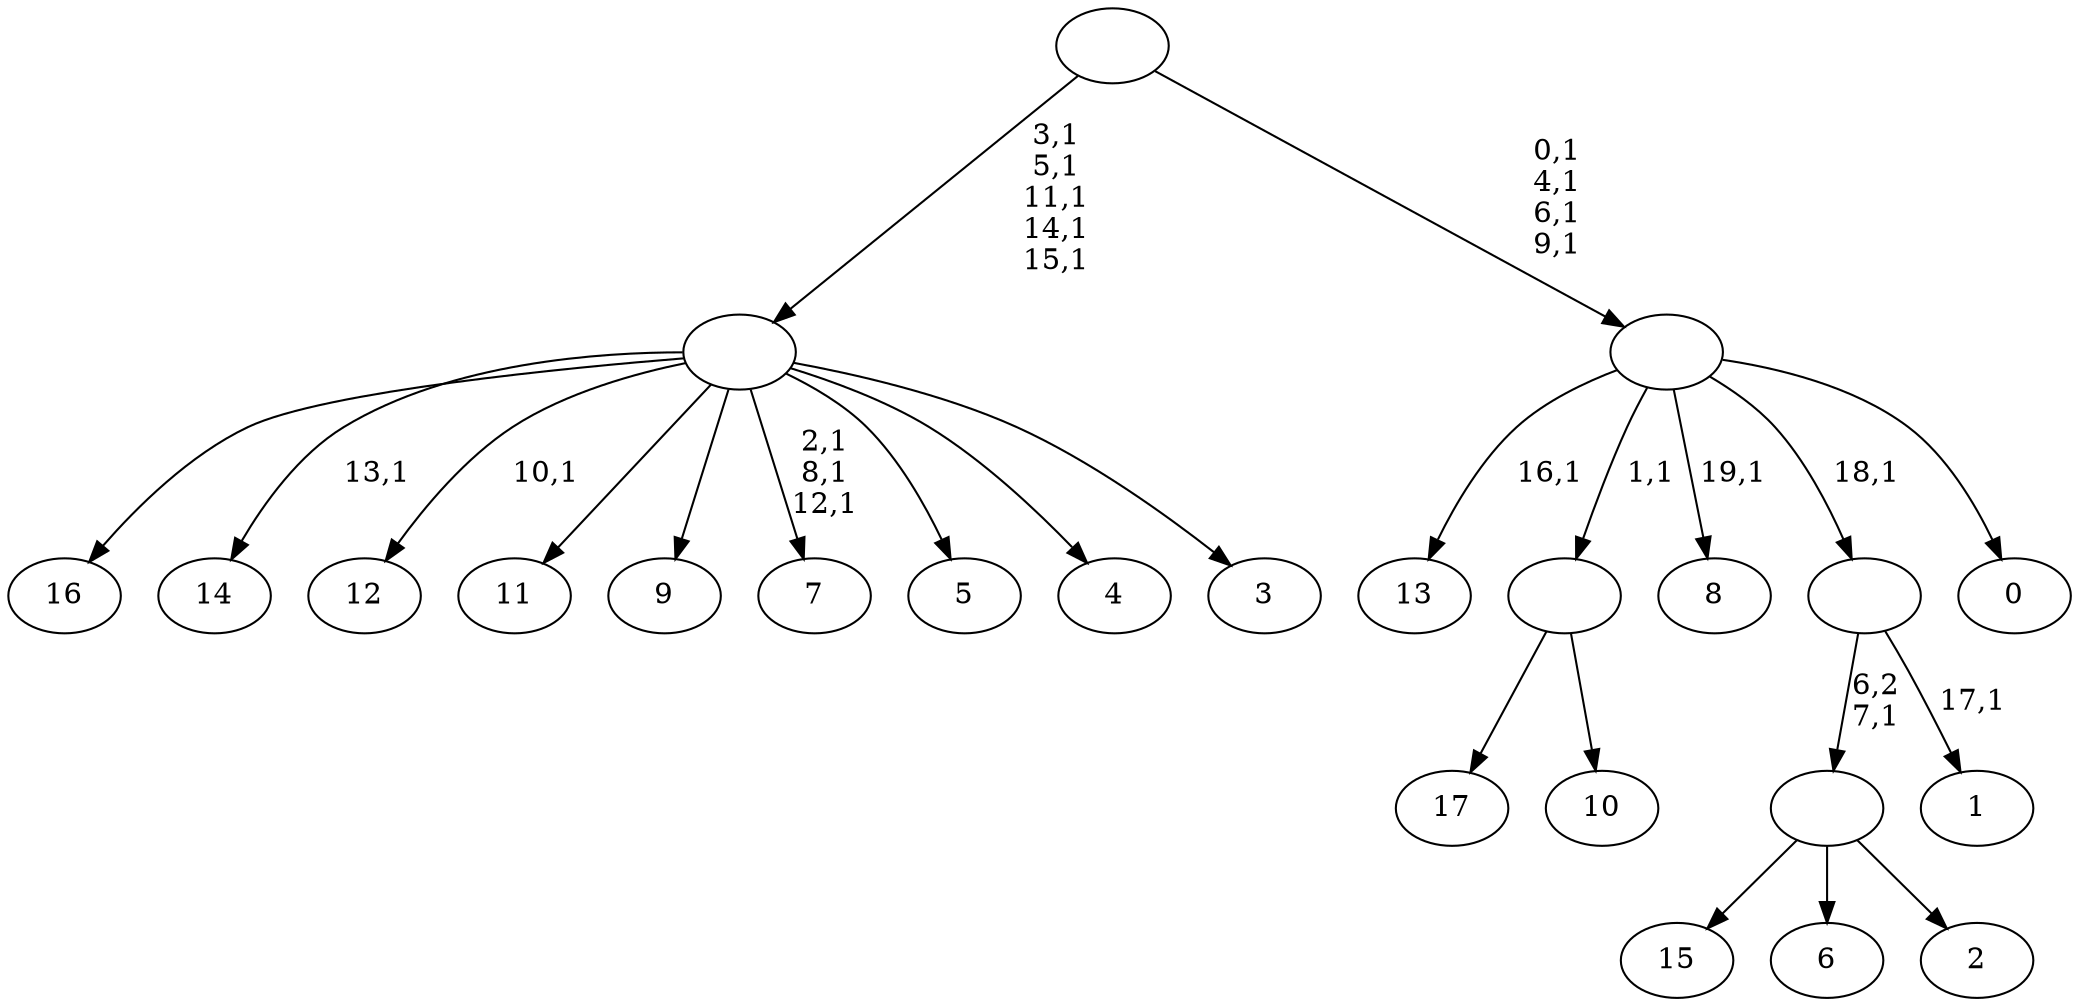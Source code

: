 digraph T {
	38 [label="17"]
	37 [label="16"]
	36 [label="15"]
	35 [label="14"]
	33 [label="13"]
	31 [label="12"]
	29 [label="11"]
	28 [label="10"]
	27 [label=""]
	26 [label="9"]
	25 [label="8"]
	23 [label="7"]
	19 [label="6"]
	18 [label="5"]
	17 [label="4"]
	16 [label="3"]
	15 [label=""]
	10 [label="2"]
	9 [label=""]
	8 [label="1"]
	6 [label=""]
	5 [label="0"]
	4 [label=""]
	0 [label=""]
	27 -> 38 [label=""]
	27 -> 28 [label=""]
	15 -> 23 [label="2,1\n8,1\n12,1"]
	15 -> 31 [label="10,1"]
	15 -> 35 [label="13,1"]
	15 -> 37 [label=""]
	15 -> 29 [label=""]
	15 -> 26 [label=""]
	15 -> 18 [label=""]
	15 -> 17 [label=""]
	15 -> 16 [label=""]
	9 -> 36 [label=""]
	9 -> 19 [label=""]
	9 -> 10 [label=""]
	6 -> 8 [label="17,1"]
	6 -> 9 [label="6,2\n7,1"]
	4 -> 25 [label="19,1"]
	4 -> 33 [label="16,1"]
	4 -> 27 [label="1,1"]
	4 -> 6 [label="18,1"]
	4 -> 5 [label=""]
	0 -> 4 [label="0,1\n4,1\n6,1\n9,1"]
	0 -> 15 [label="3,1\n5,1\n11,1\n14,1\n15,1"]
}
